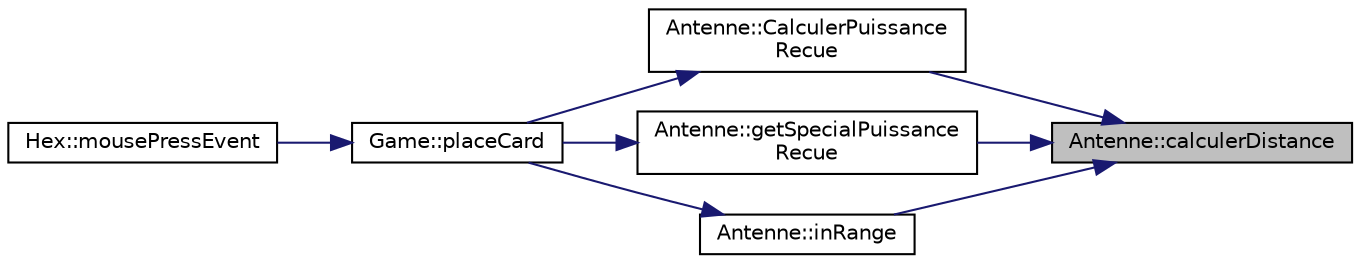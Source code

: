 digraph "Antenne::calculerDistance"
{
 // LATEX_PDF_SIZE
  edge [fontname="Helvetica",fontsize="10",labelfontname="Helvetica",labelfontsize="10"];
  node [fontname="Helvetica",fontsize="10",shape=record];
  rankdir="RL";
  Node8 [label="Antenne::calculerDistance",height=0.2,width=0.4,color="black", fillcolor="grey75", style="filled", fontcolor="black",tooltip="calculer la distance entre une antenne et un point"];
  Node8 -> Node9 [dir="back",color="midnightblue",fontsize="10",style="solid",fontname="Helvetica"];
  Node9 [label="Antenne::CalculerPuissance\lRecue",height=0.2,width=0.4,color="black", fillcolor="white", style="filled",URL="$class_antenne.html#a3c035a910197df8e4b74bd81c99aa3d5",tooltip="calcule de la puissance recue suivant le model Free Space"];
  Node9 -> Node10 [dir="back",color="midnightblue",fontsize="10",style="solid",fontname="Helvetica"];
  Node10 [label="Game::placeCard",height=0.2,width=0.4,color="black", fillcolor="white", style="filled",URL="$class_game.html#a899968e870a05be0ca685138fbe12fda",tooltip="methode pour plusieurs action sur la scene"];
  Node10 -> Node11 [dir="back",color="midnightblue",fontsize="10",style="solid",fontname="Helvetica"];
  Node11 [label="Hex::mousePressEvent",height=0.2,width=0.4,color="black", fillcolor="white", style="filled",URL="$class_hex.html#a56c086c58855a7996e83d88fd5e7916b",tooltip=" "];
  Node8 -> Node12 [dir="back",color="midnightblue",fontsize="10",style="solid",fontname="Helvetica"];
  Node12 [label="Antenne::getSpecialPuissance\lRecue",height=0.2,width=0.4,color="black", fillcolor="white", style="filled",URL="$class_antenne.html#ac222199ba9011db22cf64093a5f54acb",tooltip="Calculer la puissance recue suivant la formule d'Okumura Hata-Cost."];
  Node12 -> Node10 [dir="back",color="midnightblue",fontsize="10",style="solid",fontname="Helvetica"];
  Node8 -> Node13 [dir="back",color="midnightblue",fontsize="10",style="solid",fontname="Helvetica"];
  Node13 [label="Antenne::inRange",height=0.2,width=0.4,color="black", fillcolor="white", style="filled",URL="$class_antenne.html#ab42844a164c48cdb5456b0fb7670be74",tooltip="tester si une maille appartient a la zone de couverture d une antenne"];
  Node13 -> Node10 [dir="back",color="midnightblue",fontsize="10",style="solid",fontname="Helvetica"];
}

